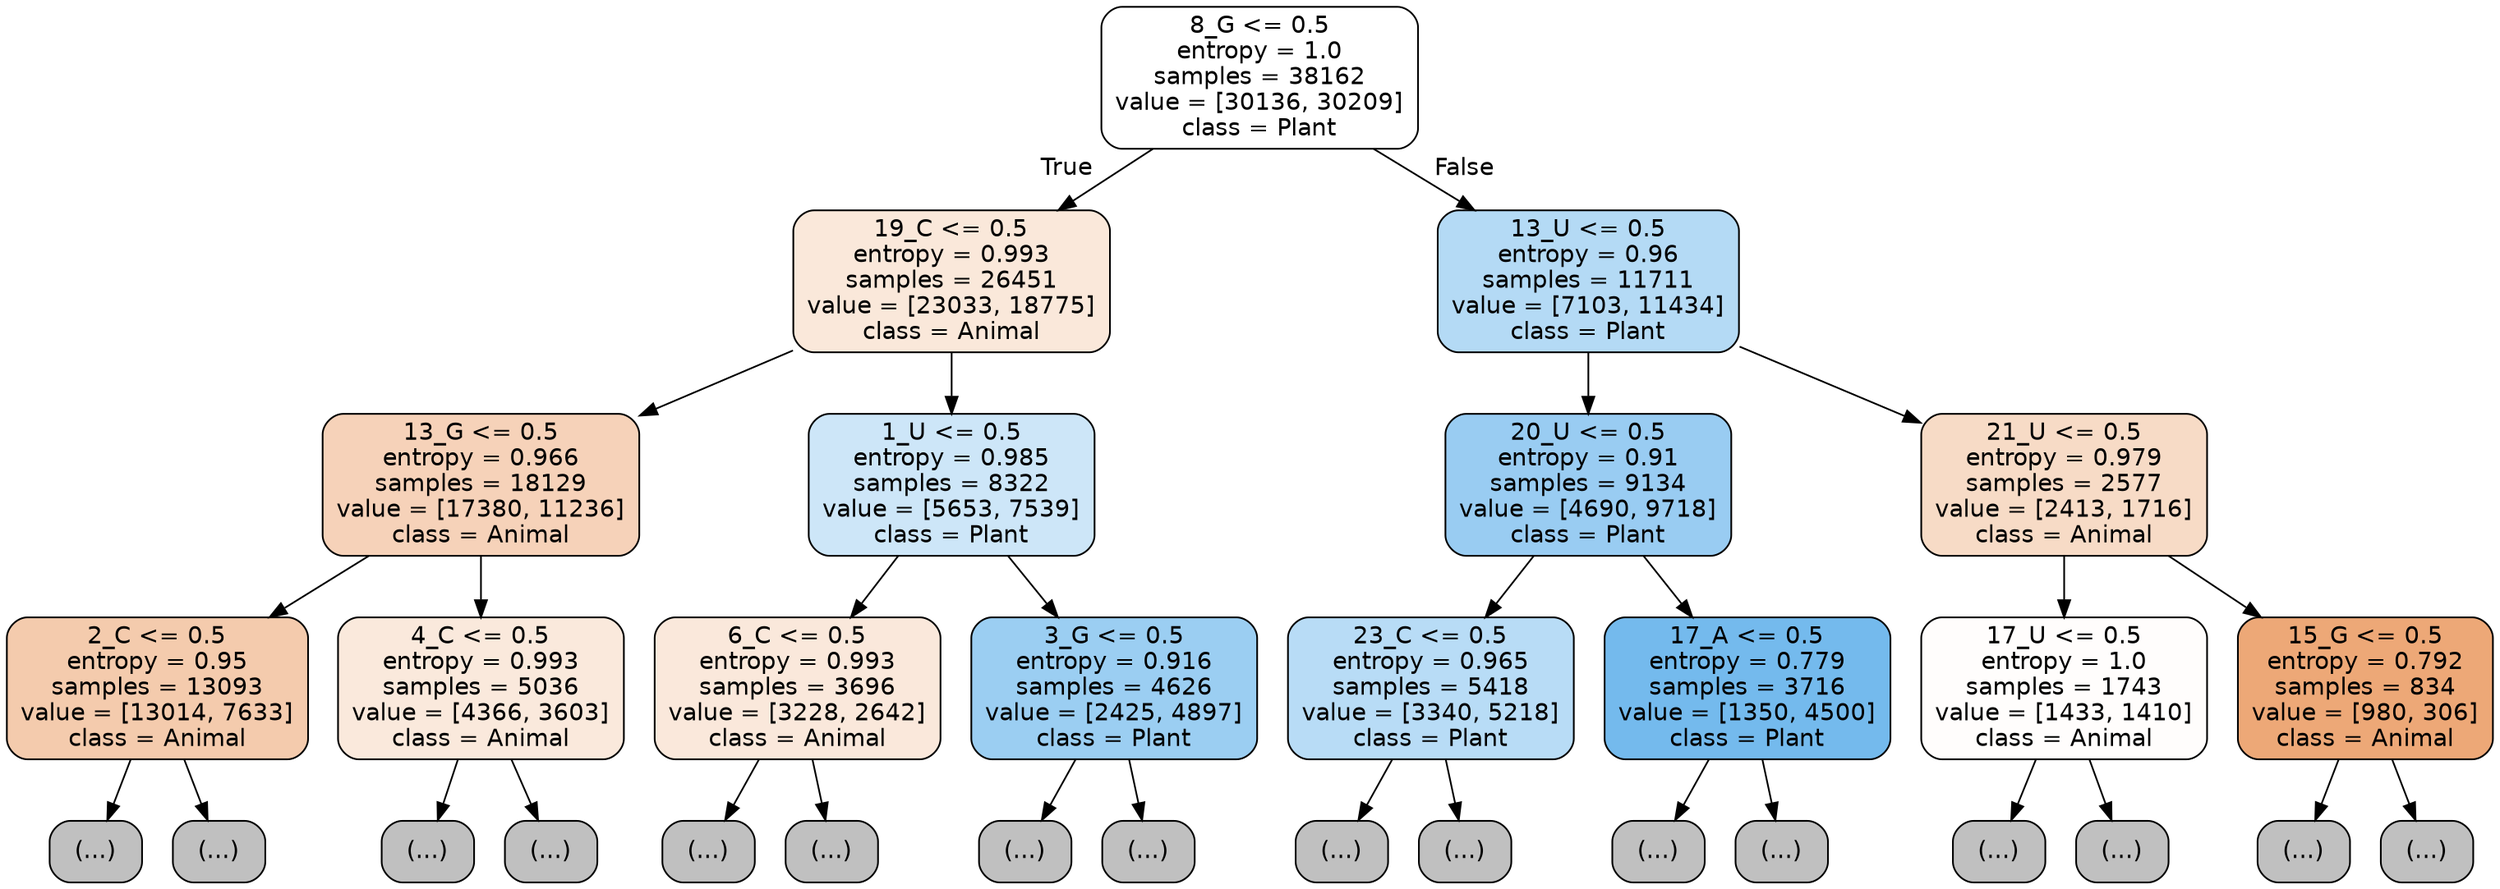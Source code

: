 digraph Tree {
node [shape=box, style="filled, rounded", color="black", fontname="helvetica"] ;
edge [fontname="helvetica"] ;
0 [label="8_G <= 0.5\nentropy = 1.0\nsamples = 38162\nvalue = [30136, 30209]\nclass = Plant", fillcolor="#ffffff"] ;
1 [label="19_C <= 0.5\nentropy = 0.993\nsamples = 26451\nvalue = [23033, 18775]\nclass = Animal", fillcolor="#fae8da"] ;
0 -> 1 [labeldistance=2.5, labelangle=45, headlabel="True"] ;
2 [label="13_G <= 0.5\nentropy = 0.966\nsamples = 18129\nvalue = [17380, 11236]\nclass = Animal", fillcolor="#f6d2b9"] ;
1 -> 2 ;
3 [label="2_C <= 0.5\nentropy = 0.95\nsamples = 13093\nvalue = [13014, 7633]\nclass = Animal", fillcolor="#f4cbad"] ;
2 -> 3 ;
4 [label="(...)", fillcolor="#C0C0C0"] ;
3 -> 4 ;
5245 [label="(...)", fillcolor="#C0C0C0"] ;
3 -> 5245 ;
6780 [label="4_C <= 0.5\nentropy = 0.993\nsamples = 5036\nvalue = [4366, 3603]\nclass = Animal", fillcolor="#fae9dc"] ;
2 -> 6780 ;
6781 [label="(...)", fillcolor="#C0C0C0"] ;
6780 -> 6781 ;
8890 [label="(...)", fillcolor="#C0C0C0"] ;
6780 -> 8890 ;
9325 [label="1_U <= 0.5\nentropy = 0.985\nsamples = 8322\nvalue = [5653, 7539]\nclass = Plant", fillcolor="#cde6f8"] ;
1 -> 9325 ;
9326 [label="6_C <= 0.5\nentropy = 0.993\nsamples = 3696\nvalue = [3228, 2642]\nclass = Animal", fillcolor="#fae8db"] ;
9325 -> 9326 ;
9327 [label="(...)", fillcolor="#C0C0C0"] ;
9326 -> 9327 ;
10790 [label="(...)", fillcolor="#C0C0C0"] ;
9326 -> 10790 ;
11245 [label="3_G <= 0.5\nentropy = 0.916\nsamples = 4626\nvalue = [2425, 4897]\nclass = Plant", fillcolor="#9bcef2"] ;
9325 -> 11245 ;
11246 [label="(...)", fillcolor="#C0C0C0"] ;
11245 -> 11246 ;
12257 [label="(...)", fillcolor="#C0C0C0"] ;
11245 -> 12257 ;
12644 [label="13_U <= 0.5\nentropy = 0.96\nsamples = 11711\nvalue = [7103, 11434]\nclass = Plant", fillcolor="#b4daf5"] ;
0 -> 12644 [labeldistance=2.5, labelangle=-45, headlabel="False"] ;
12645 [label="20_U <= 0.5\nentropy = 0.91\nsamples = 9134\nvalue = [4690, 9718]\nclass = Plant", fillcolor="#99ccf2"] ;
12644 -> 12645 ;
12646 [label="23_C <= 0.5\nentropy = 0.965\nsamples = 5418\nvalue = [3340, 5218]\nclass = Plant", fillcolor="#b8dcf6"] ;
12645 -> 12646 ;
12647 [label="(...)", fillcolor="#C0C0C0"] ;
12646 -> 12647 ;
15026 [label="(...)", fillcolor="#C0C0C0"] ;
12646 -> 15026 ;
15119 [label="17_A <= 0.5\nentropy = 0.779\nsamples = 3716\nvalue = [1350, 4500]\nclass = Plant", fillcolor="#74baed"] ;
12645 -> 15119 ;
15120 [label="(...)", fillcolor="#C0C0C0"] ;
15119 -> 15120 ;
15755 [label="(...)", fillcolor="#C0C0C0"] ;
15119 -> 15755 ;
15952 [label="21_U <= 0.5\nentropy = 0.979\nsamples = 2577\nvalue = [2413, 1716]\nclass = Animal", fillcolor="#f7dbc6"] ;
12644 -> 15952 ;
15953 [label="17_U <= 0.5\nentropy = 1.0\nsamples = 1743\nvalue = [1433, 1410]\nclass = Animal", fillcolor="#fffdfc"] ;
15952 -> 15953 ;
15954 [label="(...)", fillcolor="#C0C0C0"] ;
15953 -> 15954 ;
16745 [label="(...)", fillcolor="#C0C0C0"] ;
15953 -> 16745 ;
16992 [label="15_G <= 0.5\nentropy = 0.792\nsamples = 834\nvalue = [980, 306]\nclass = Animal", fillcolor="#eda877"] ;
15952 -> 16992 ;
16993 [label="(...)", fillcolor="#C0C0C0"] ;
16992 -> 16993 ;
17232 [label="(...)", fillcolor="#C0C0C0"] ;
16992 -> 17232 ;
}
